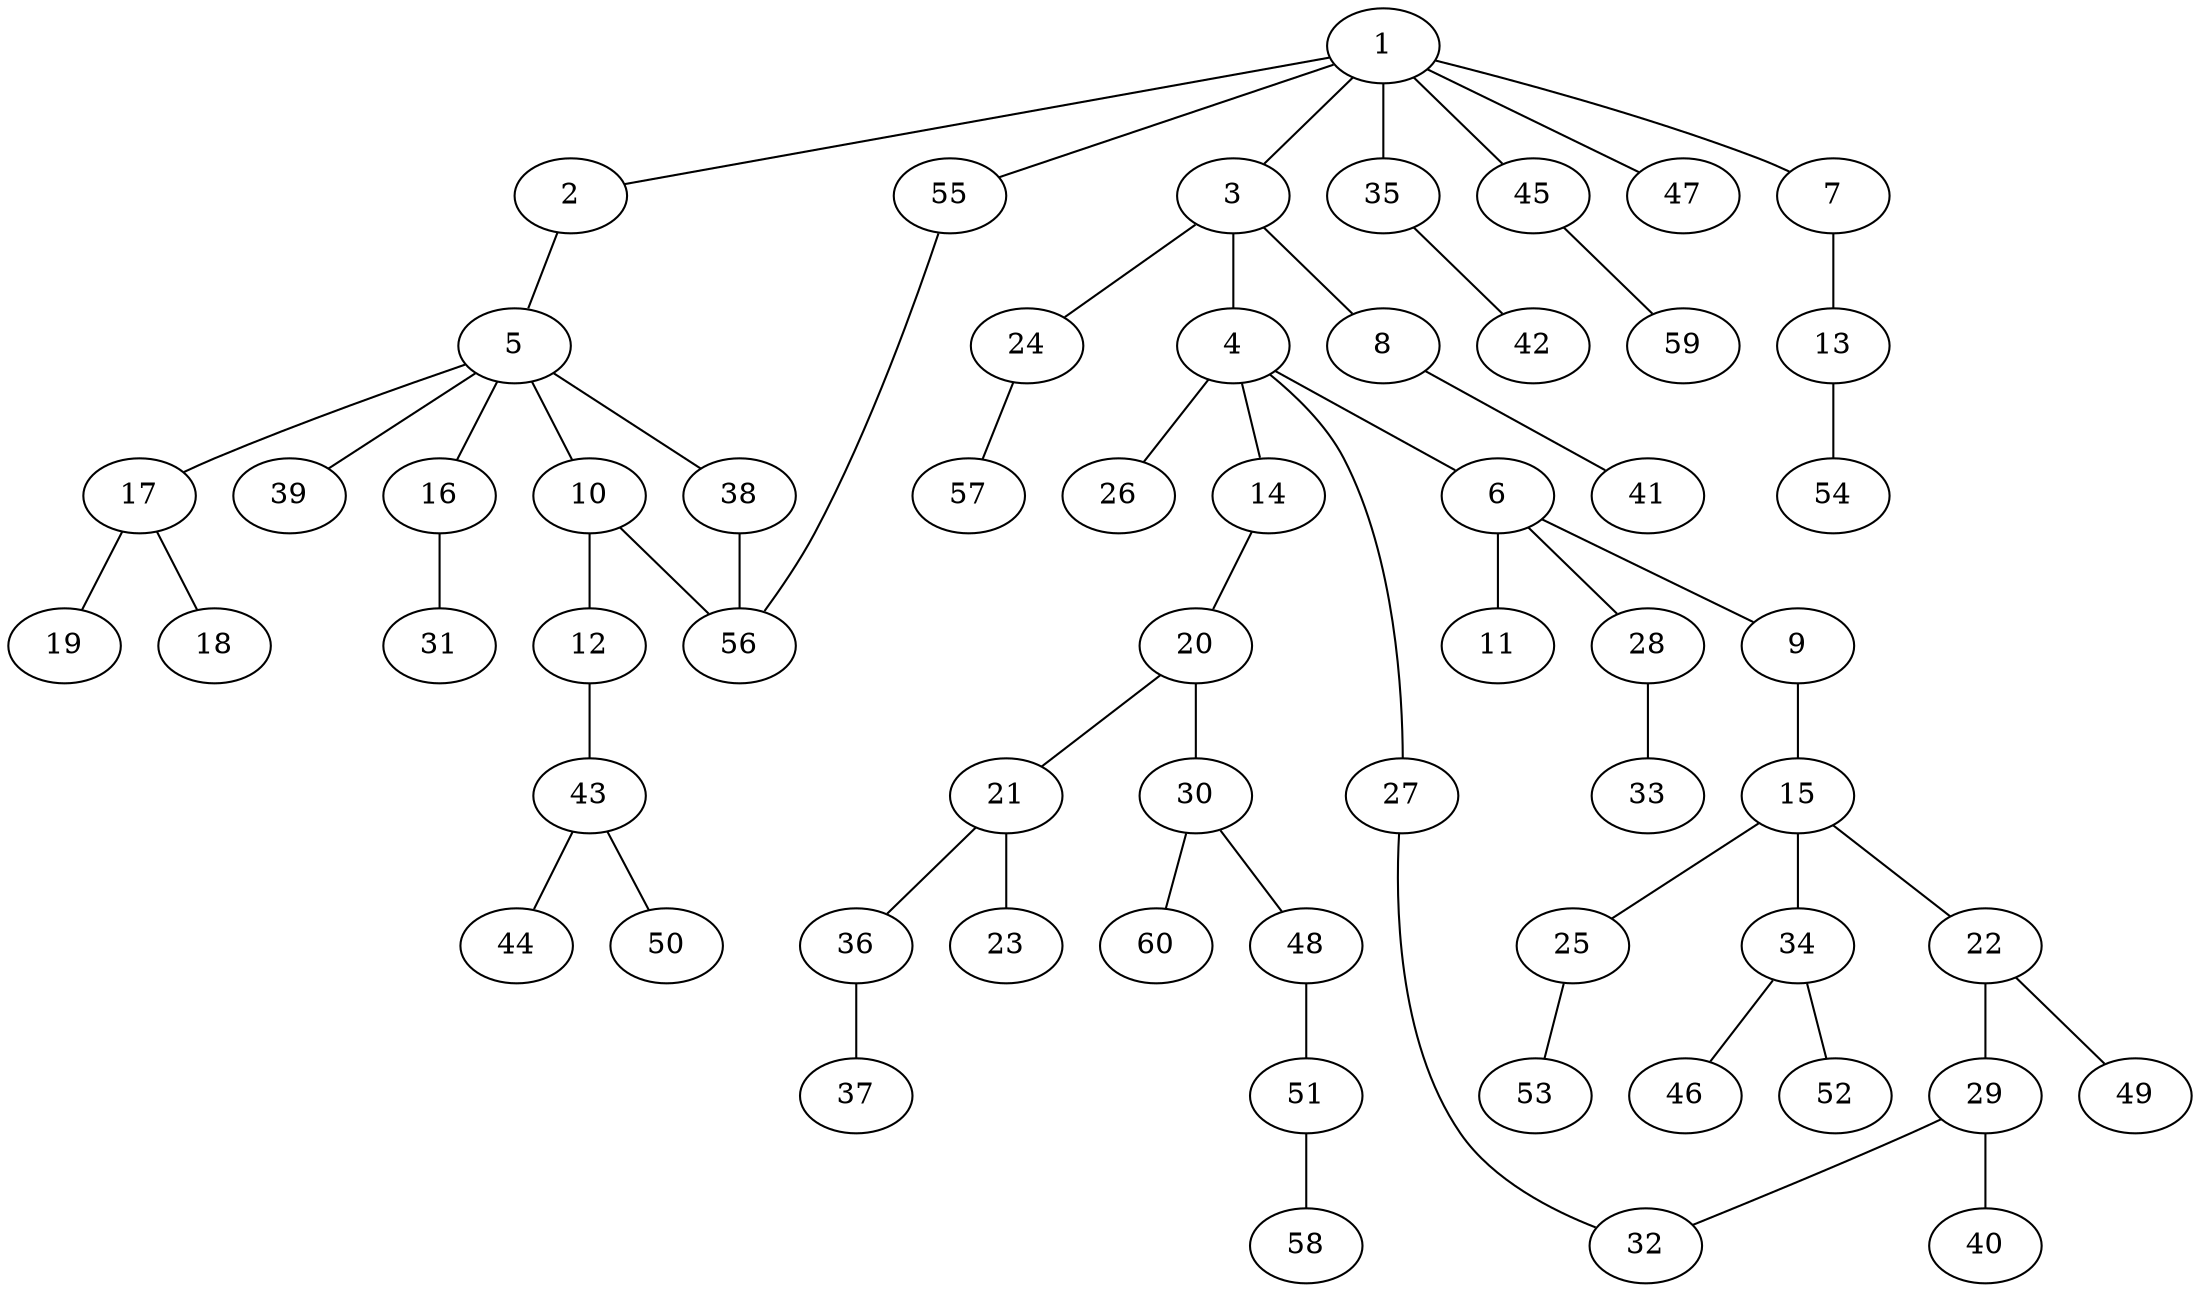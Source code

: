 graph graphname {1--2
1--3
1--7
1--35
1--45
1--47
1--55
2--5
3--4
3--8
3--24
4--6
4--14
4--26
4--27
5--10
5--16
5--17
5--38
5--39
6--9
6--11
6--28
7--13
8--41
9--15
10--12
10--56
12--43
13--54
14--20
15--22
15--25
15--34
16--31
17--18
17--19
20--21
20--30
21--23
21--36
22--29
22--49
24--57
25--53
27--32
28--33
29--32
29--40
30--48
30--60
34--46
34--52
35--42
36--37
38--56
43--44
43--50
45--59
48--51
51--58
55--56
}